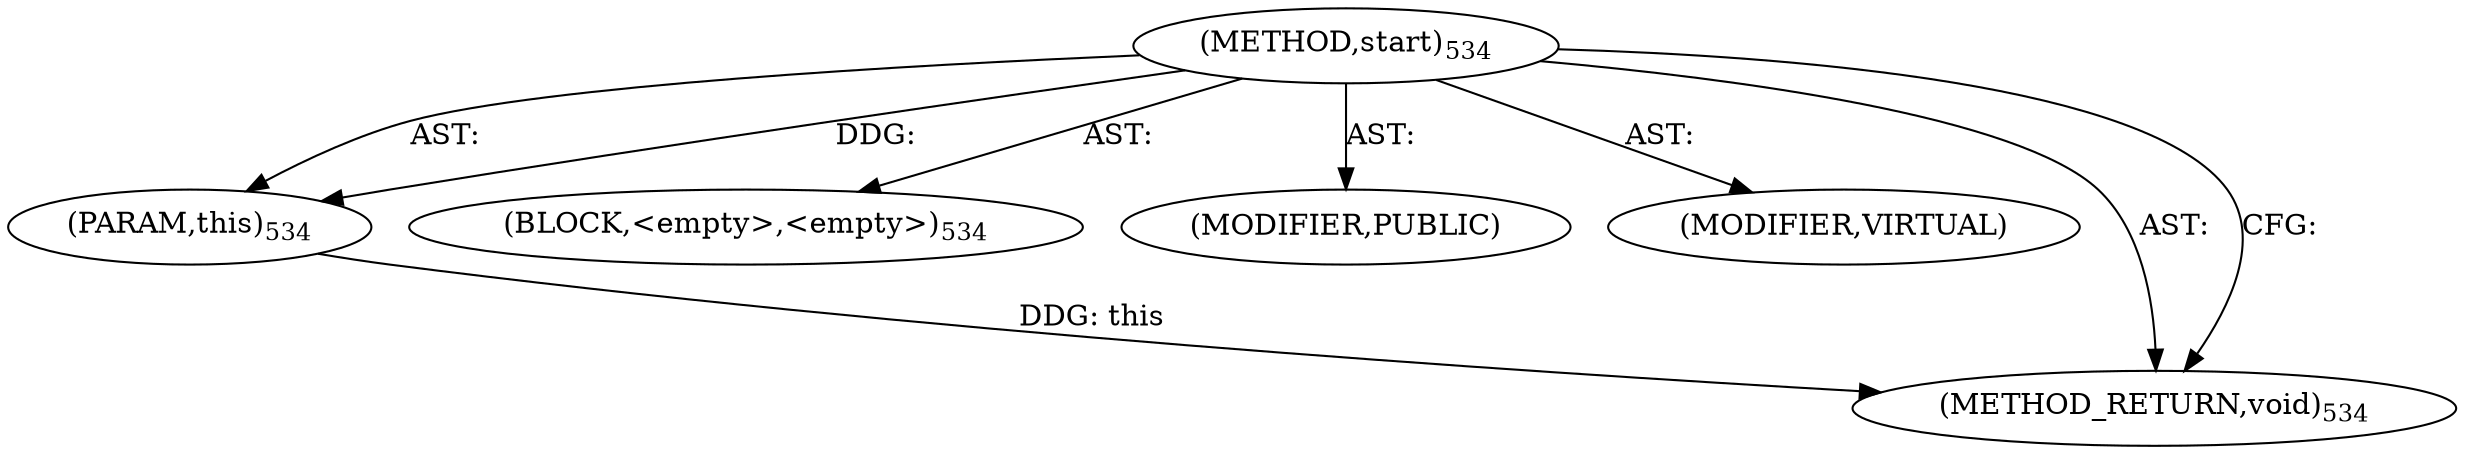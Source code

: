 digraph "start" {  
"111669149715" [label = <(METHOD,start)<SUB>534</SUB>> ]
"115964117039" [label = <(PARAM,this)<SUB>534</SUB>> ]
"25769803829" [label = <(BLOCK,&lt;empty&gt;,&lt;empty&gt;)<SUB>534</SUB>> ]
"133143986238" [label = <(MODIFIER,PUBLIC)> ]
"133143986239" [label = <(MODIFIER,VIRTUAL)> ]
"128849018899" [label = <(METHOD_RETURN,void)<SUB>534</SUB>> ]
  "111669149715" -> "115964117039"  [ label = "AST: "] 
  "111669149715" -> "25769803829"  [ label = "AST: "] 
  "111669149715" -> "133143986238"  [ label = "AST: "] 
  "111669149715" -> "133143986239"  [ label = "AST: "] 
  "111669149715" -> "128849018899"  [ label = "AST: "] 
  "111669149715" -> "128849018899"  [ label = "CFG: "] 
  "115964117039" -> "128849018899"  [ label = "DDG: this"] 
  "111669149715" -> "115964117039"  [ label = "DDG: "] 
}
